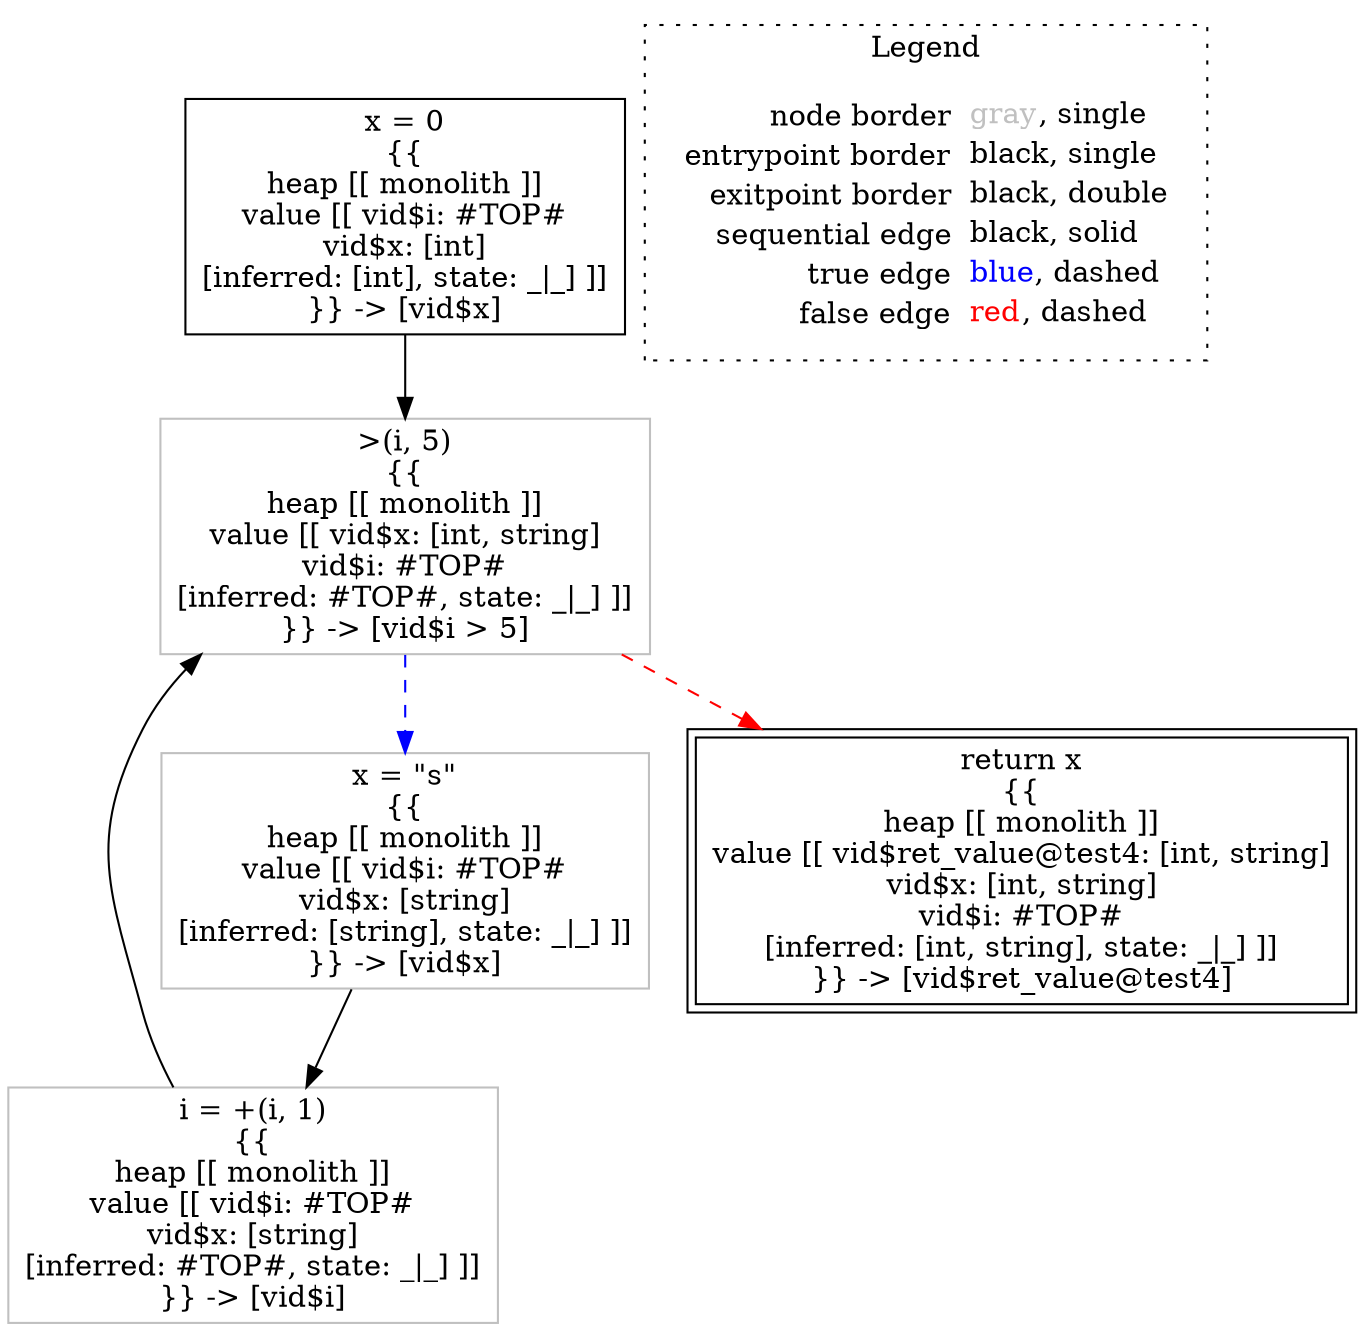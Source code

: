 digraph {
	"node0" [shape="rect",color="black",label=<x = 0<BR/>{{<BR/>heap [[ monolith ]]<BR/>value [[ vid$i: #TOP#<BR/>vid$x: [int]<BR/>[inferred: [int], state: _|_] ]]<BR/>}} -&gt; [vid$x]>];
	"node1" [shape="rect",color="gray",label=<i = +(i, 1)<BR/>{{<BR/>heap [[ monolith ]]<BR/>value [[ vid$i: #TOP#<BR/>vid$x: [string]<BR/>[inferred: #TOP#, state: _|_] ]]<BR/>}} -&gt; [vid$i]>];
	"node2" [shape="rect",color="gray",label=<x = &quot;s&quot;<BR/>{{<BR/>heap [[ monolith ]]<BR/>value [[ vid$i: #TOP#<BR/>vid$x: [string]<BR/>[inferred: [string], state: _|_] ]]<BR/>}} -&gt; [vid$x]>];
	"node3" [shape="rect",color="black",peripheries="2",label=<return x<BR/>{{<BR/>heap [[ monolith ]]<BR/>value [[ vid$ret_value@test4: [int, string]<BR/>vid$x: [int, string]<BR/>vid$i: #TOP#<BR/>[inferred: [int, string], state: _|_] ]]<BR/>}} -&gt; [vid$ret_value@test4]>];
	"node4" [shape="rect",color="gray",label=<&gt;(i, 5)<BR/>{{<BR/>heap [[ monolith ]]<BR/>value [[ vid$x: [int, string]<BR/>vid$i: #TOP#<BR/>[inferred: #TOP#, state: _|_] ]]<BR/>}} -&gt; [vid$i &gt; 5]>];
	"node1" -> "node4" [color="black"];
	"node0" -> "node4" [color="black"];
	"node2" -> "node1" [color="black"];
	"node4" -> "node2" [color="blue",style="dashed"];
	"node4" -> "node3" [color="red",style="dashed"];
subgraph cluster_legend {
	label="Legend";
	style=dotted;
	node [shape=plaintext];
	"legend" [label=<<table border="0" cellpadding="2" cellspacing="0" cellborder="0"><tr><td align="right">node border&nbsp;</td><td align="left"><font color="gray">gray</font>, single</td></tr><tr><td align="right">entrypoint border&nbsp;</td><td align="left"><font color="black">black</font>, single</td></tr><tr><td align="right">exitpoint border&nbsp;</td><td align="left"><font color="black">black</font>, double</td></tr><tr><td align="right">sequential edge&nbsp;</td><td align="left"><font color="black">black</font>, solid</td></tr><tr><td align="right">true edge&nbsp;</td><td align="left"><font color="blue">blue</font>, dashed</td></tr><tr><td align="right">false edge&nbsp;</td><td align="left"><font color="red">red</font>, dashed</td></tr></table>>];
}

}
